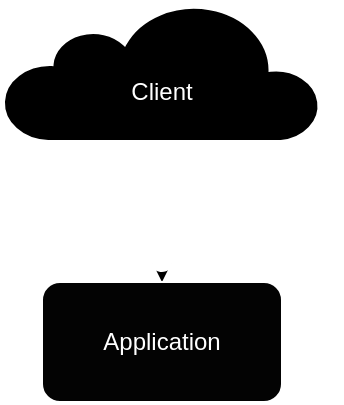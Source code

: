<mxfile>
    <diagram id="-sDqGwfotI4WU6Pe0Kp5" name="Page-1">
        <mxGraphModel dx="443" dy="370" grid="1" gridSize="10" guides="1" tooltips="1" connect="1" arrows="1" fold="1" page="1" pageScale="1" pageWidth="827" pageHeight="1169" math="0" shadow="0">
            <root>
                <mxCell id="0"/>
                <mxCell id="1" parent="0"/>
                <mxCell id="3" value="" style="html=1;verticalLabelPosition=bottom;align=center;labelBackgroundColor=#ffffff;verticalAlign=top;strokeWidth=2;strokeColor=#FFFFFF;shadow=0;dashed=0;shape=mxgraph.ios7.icons.cloud;fillColor=#000000;" vertex="1" parent="1">
                    <mxGeometry x="190" y="110" width="160" height="70" as="geometry"/>
                </mxCell>
                <mxCell id="7" value="" style="edgeStyle=none;html=1;" edge="1" parent="1" source="4" target="6">
                    <mxGeometry relative="1" as="geometry"/>
                </mxCell>
                <mxCell id="4" value="" style="sketch=0;pointerEvents=1;shadow=0;dashed=0;html=1;strokeColor=none;fillColor=#FFFFFF;labelPosition=center;verticalLabelPosition=bottom;verticalAlign=top;outlineConnect=0;align=center;shape=mxgraph.office.servers.tunnel_straight;rotation=-90;" vertex="1" parent="1">
                    <mxGeometry x="240" y="210" width="60" height="10" as="geometry"/>
                </mxCell>
                <mxCell id="6" value="Application" style="rounded=1;whiteSpace=wrap;html=1;strokeColor=#FFFFFF;fillColor=#030303;fontColor=#FFFFFF;" vertex="1" parent="1">
                    <mxGeometry x="210" y="250" width="120" height="60" as="geometry"/>
                </mxCell>
                <mxCell id="8" value="Client" style="text;html=1;strokeColor=none;fillColor=none;align=center;verticalAlign=middle;whiteSpace=wrap;rounded=0;fontColor=#FFFFFF;" vertex="1" parent="1">
                    <mxGeometry x="240" y="140" width="60" height="30" as="geometry"/>
                </mxCell>
                <mxCell id="9" value="Server action" style="text;html=1;strokeColor=none;fillColor=none;align=center;verticalAlign=middle;whiteSpace=wrap;rounded=0;fontColor=#FFFFFF;" vertex="1" parent="1">
                    <mxGeometry x="270" y="200" width="90" height="30" as="geometry"/>
                </mxCell>
            </root>
        </mxGraphModel>
    </diagram>
</mxfile>